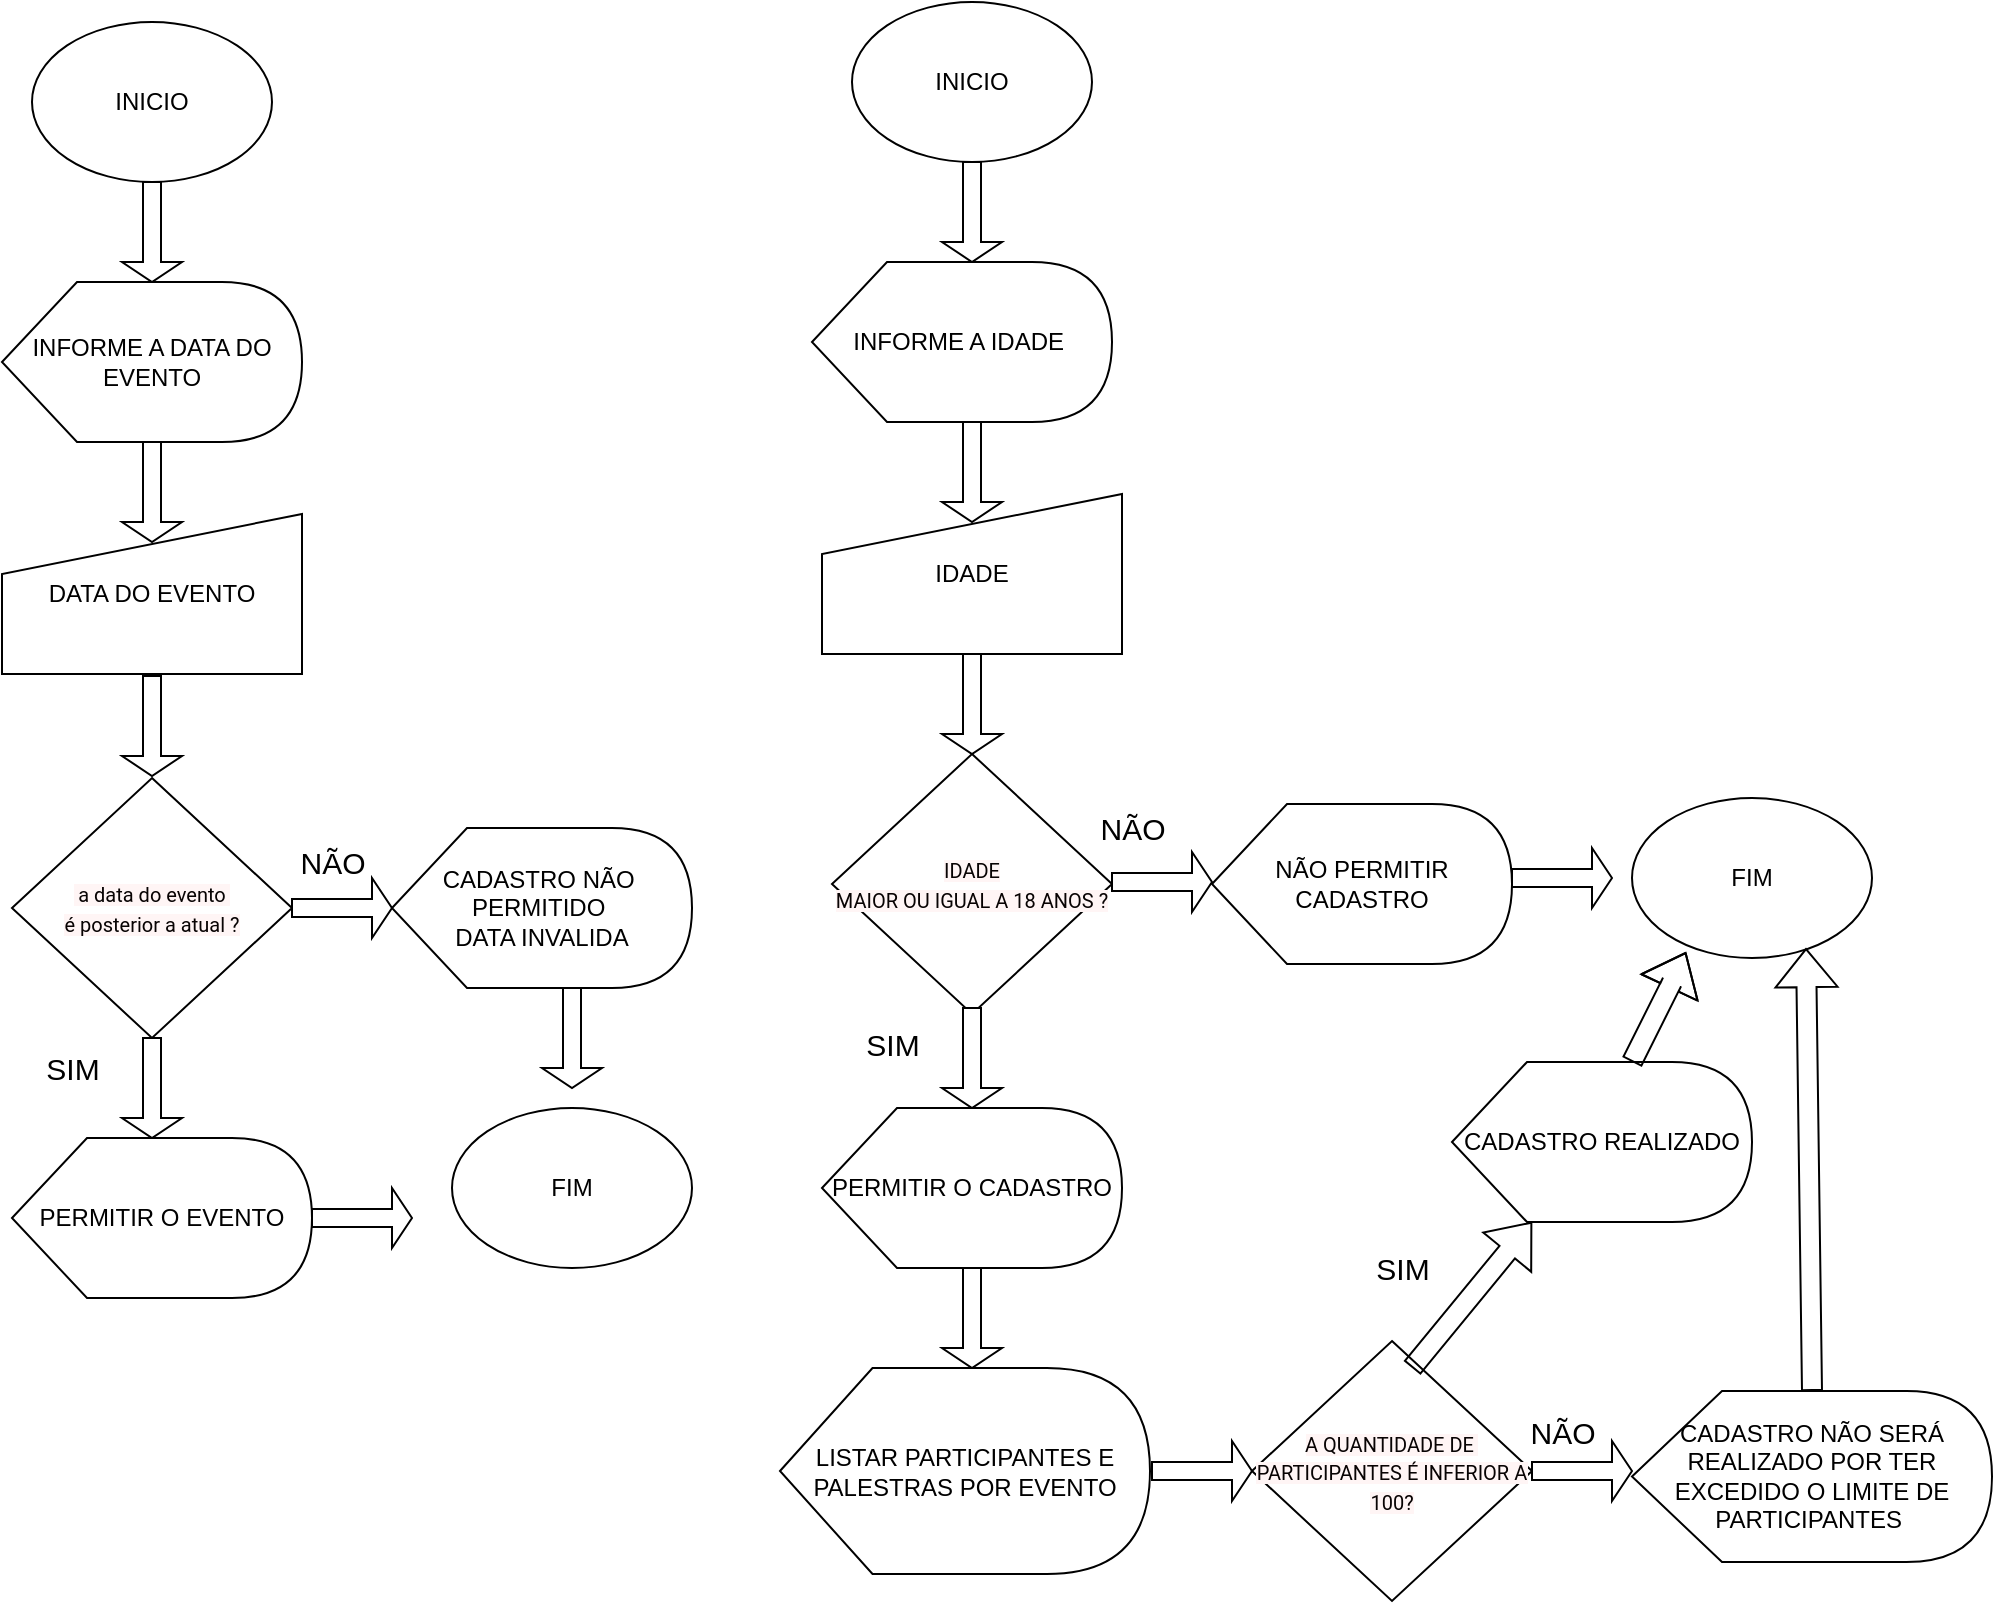 <mxfile version="20.0.3" type="google"><diagram id="7LfB3P1K_VfwQbVFWLCh" name="Page-1"><mxGraphModel dx="868" dy="492" grid="1" gridSize="10" guides="1" tooltips="1" connect="1" arrows="1" fold="1" page="1" pageScale="1" pageWidth="827" pageHeight="1169" math="0" shadow="0"><root><mxCell id="0"/><mxCell id="1" parent="0"/><mxCell id="V6gpN1B-V97LHUSiLysv-1" value="INICIO" style="ellipse;whiteSpace=wrap;html=1;" vertex="1" parent="1"><mxGeometry x="40" y="20" width="120" height="80" as="geometry"/></mxCell><mxCell id="V6gpN1B-V97LHUSiLysv-4" value="" style="shape=singleArrow;direction=south;whiteSpace=wrap;html=1;" vertex="1" parent="1"><mxGeometry x="85" y="100" width="30" height="50" as="geometry"/></mxCell><mxCell id="V6gpN1B-V97LHUSiLysv-5" value="INFORME A DATA DO EVENTO" style="shape=display;whiteSpace=wrap;html=1;" vertex="1" parent="1"><mxGeometry x="25" y="150" width="150" height="80" as="geometry"/></mxCell><mxCell id="V6gpN1B-V97LHUSiLysv-6" value="DATA DO EVENTO" style="shape=manualInput;whiteSpace=wrap;html=1;" vertex="1" parent="1"><mxGeometry x="25" y="266" width="150" height="80" as="geometry"/></mxCell><mxCell id="V6gpN1B-V97LHUSiLysv-8" value="&lt;div style=&quot;&quot;&gt;&lt;font style=&quot;background-color: rgb(255, 245, 245);&quot; color=&quot;#080303&quot; size=&quot;1&quot; face=&quot;Roboto&quot;&gt;&amp;nbsp;a data do evento&amp;nbsp;&lt;/font&gt;&lt;/div&gt;&lt;div style=&quot;&quot;&gt;&lt;font style=&quot;background-color: rgb(255, 245, 245);&quot; color=&quot;#080303&quot; size=&quot;1&quot; face=&quot;Roboto&quot;&gt;é posterior a atual ?&lt;/font&gt;&lt;/div&gt;" style="rhombus;whiteSpace=wrap;html=1;align=center;" vertex="1" parent="1"><mxGeometry x="30" y="398" width="140" height="130" as="geometry"/></mxCell><mxCell id="V6gpN1B-V97LHUSiLysv-10" value="" style="shape=singleArrow;direction=south;whiteSpace=wrap;html=1;" vertex="1" parent="1"><mxGeometry x="85" y="347" width="30" height="50" as="geometry"/></mxCell><mxCell id="V6gpN1B-V97LHUSiLysv-11" value="" style="shape=singleArrow;direction=south;whiteSpace=wrap;html=1;" vertex="1" parent="1"><mxGeometry x="85" y="230" width="30" height="50" as="geometry"/></mxCell><mxCell id="V6gpN1B-V97LHUSiLysv-13" value="" style="shape=singleArrow;direction=south;whiteSpace=wrap;html=1;rotation=-90;" vertex="1" parent="1"><mxGeometry x="180" y="438" width="30" height="50" as="geometry"/></mxCell><mxCell id="V6gpN1B-V97LHUSiLysv-15" value="" style="shape=singleArrow;direction=south;whiteSpace=wrap;html=1;" vertex="1" parent="1"><mxGeometry x="85" y="528" width="30" height="50" as="geometry"/></mxCell><mxCell id="V6gpN1B-V97LHUSiLysv-17" value="CADASTRO NÃO&amp;nbsp;&lt;br&gt;PERMITIDO&amp;nbsp;&lt;br&gt;DATA INVALIDA" style="shape=display;whiteSpace=wrap;html=1;" vertex="1" parent="1"><mxGeometry x="220" y="423" width="150" height="80" as="geometry"/></mxCell><mxCell id="V6gpN1B-V97LHUSiLysv-18" value="PERMITIR O EVENTO" style="shape=display;whiteSpace=wrap;html=1;" vertex="1" parent="1"><mxGeometry x="30" y="578" width="150" height="80" as="geometry"/></mxCell><mxCell id="V6gpN1B-V97LHUSiLysv-19" value="" style="shape=singleArrow;direction=south;whiteSpace=wrap;html=1;" vertex="1" parent="1"><mxGeometry x="295" y="503" width="30" height="50" as="geometry"/></mxCell><mxCell id="V6gpN1B-V97LHUSiLysv-20" value="" style="shape=singleArrow;direction=south;whiteSpace=wrap;html=1;rotation=-90;" vertex="1" parent="1"><mxGeometry x="190" y="593" width="30" height="50" as="geometry"/></mxCell><mxCell id="V6gpN1B-V97LHUSiLysv-21" value="FIM" style="ellipse;whiteSpace=wrap;html=1;" vertex="1" parent="1"><mxGeometry x="250" y="563" width="120" height="80" as="geometry"/></mxCell><mxCell id="V6gpN1B-V97LHUSiLysv-22" value="&lt;font style=&quot;font-size: 15px;&quot;&gt;NÃO&lt;/font&gt;" style="text;html=1;resizable=0;autosize=1;align=center;verticalAlign=middle;points=[];fillColor=none;strokeColor=none;rounded=0;labelBackgroundColor=#FFFFFF;fontSize=9;" vertex="1" parent="1"><mxGeometry x="160" y="425" width="60" height="30" as="geometry"/></mxCell><mxCell id="V6gpN1B-V97LHUSiLysv-23" value="&lt;font style=&quot;font-size: 15px;&quot;&gt;SIM&lt;/font&gt;" style="text;html=1;resizable=0;autosize=1;align=center;verticalAlign=middle;points=[];fillColor=none;strokeColor=none;rounded=0;labelBackgroundColor=#FFFFFF;fontSize=9;" vertex="1" parent="1"><mxGeometry x="35" y="528" width="50" height="30" as="geometry"/></mxCell><mxCell id="V6gpN1B-V97LHUSiLysv-24" value="INICIO" style="ellipse;whiteSpace=wrap;html=1;" vertex="1" parent="1"><mxGeometry x="450" y="10" width="120" height="80" as="geometry"/></mxCell><mxCell id="V6gpN1B-V97LHUSiLysv-25" value="" style="shape=singleArrow;direction=south;whiteSpace=wrap;html=1;" vertex="1" parent="1"><mxGeometry x="495" y="90" width="30" height="50" as="geometry"/></mxCell><mxCell id="V6gpN1B-V97LHUSiLysv-26" value="INFORME A IDADE&amp;nbsp;" style="shape=display;whiteSpace=wrap;html=1;" vertex="1" parent="1"><mxGeometry x="430" y="140" width="150" height="80" as="geometry"/></mxCell><mxCell id="V6gpN1B-V97LHUSiLysv-27" value="IDADE" style="shape=manualInput;whiteSpace=wrap;html=1;" vertex="1" parent="1"><mxGeometry x="435" y="256" width="150" height="80" as="geometry"/></mxCell><mxCell id="V6gpN1B-V97LHUSiLysv-28" value="" style="shape=singleArrow;direction=south;whiteSpace=wrap;html=1;" vertex="1" parent="1"><mxGeometry x="495" y="220" width="30" height="50" as="geometry"/></mxCell><mxCell id="V6gpN1B-V97LHUSiLysv-29" value="" style="shape=singleArrow;direction=south;whiteSpace=wrap;html=1;" vertex="1" parent="1"><mxGeometry x="495" y="336" width="30" height="50" as="geometry"/></mxCell><mxCell id="V6gpN1B-V97LHUSiLysv-32" value="&lt;div style=&quot;&quot;&gt;&lt;font size=&quot;1&quot; face=&quot;Roboto&quot; color=&quot;#080303&quot;&gt;&lt;span style=&quot;background-color: rgb(255, 245, 245);&quot;&gt;IDADE&lt;/span&gt;&lt;/font&gt;&lt;/div&gt;&lt;div style=&quot;&quot;&gt;&lt;font size=&quot;1&quot; face=&quot;Roboto&quot; color=&quot;#080303&quot;&gt;&lt;span style=&quot;background-color: rgb(255, 245, 245);&quot;&gt;MAIOR OU IGUAL A 18 ANOS ?&lt;/span&gt;&lt;/font&gt;&lt;/div&gt;" style="rhombus;whiteSpace=wrap;html=1;align=center;" vertex="1" parent="1"><mxGeometry x="440" y="386" width="140" height="130" as="geometry"/></mxCell><mxCell id="V6gpN1B-V97LHUSiLysv-34" value="" style="shape=singleArrow;direction=south;whiteSpace=wrap;html=1;" vertex="1" parent="1"><mxGeometry x="495" y="513" width="30" height="50" as="geometry"/></mxCell><mxCell id="V6gpN1B-V97LHUSiLysv-37" value="" style="shape=singleArrow;direction=south;whiteSpace=wrap;html=1;rotation=-90;" vertex="1" parent="1"><mxGeometry x="590" y="425" width="30" height="50" as="geometry"/></mxCell><mxCell id="V6gpN1B-V97LHUSiLysv-38" value="&lt;font style=&quot;font-size: 15px;&quot;&gt;NÃO&lt;/font&gt;" style="text;html=1;resizable=0;autosize=1;align=center;verticalAlign=middle;points=[];fillColor=none;strokeColor=none;rounded=0;labelBackgroundColor=#FFFFFF;fontSize=9;" vertex="1" parent="1"><mxGeometry x="560" y="408" width="60" height="30" as="geometry"/></mxCell><mxCell id="V6gpN1B-V97LHUSiLysv-41" value="&lt;font style=&quot;font-size: 15px;&quot;&gt;SIM&lt;/font&gt;" style="text;html=1;resizable=0;autosize=1;align=center;verticalAlign=middle;points=[];fillColor=none;strokeColor=none;rounded=0;labelBackgroundColor=#FFFFFF;fontSize=9;" vertex="1" parent="1"><mxGeometry x="445" y="516" width="50" height="30" as="geometry"/></mxCell><mxCell id="V6gpN1B-V97LHUSiLysv-42" value="PERMITIR O CADASTRO" style="shape=display;whiteSpace=wrap;html=1;" vertex="1" parent="1"><mxGeometry x="435" y="563" width="150" height="80" as="geometry"/></mxCell><mxCell id="V6gpN1B-V97LHUSiLysv-43" value="" style="shape=singleArrow;direction=south;whiteSpace=wrap;html=1;" vertex="1" parent="1"><mxGeometry x="495" y="643" width="30" height="50" as="geometry"/></mxCell><mxCell id="V6gpN1B-V97LHUSiLysv-44" value="LISTAR PARTICIPANTES E PALESTRAS POR EVENTO" style="shape=display;whiteSpace=wrap;html=1;" vertex="1" parent="1"><mxGeometry x="414" y="693" width="185" height="103" as="geometry"/></mxCell><mxCell id="V6gpN1B-V97LHUSiLysv-45" value="" style="shape=singleArrow;direction=south;whiteSpace=wrap;html=1;rotation=-90;" vertex="1" parent="1"><mxGeometry x="790" y="423" width="30" height="50" as="geometry"/></mxCell><mxCell id="V6gpN1B-V97LHUSiLysv-46" value="FIM" style="ellipse;whiteSpace=wrap;html=1;" vertex="1" parent="1"><mxGeometry x="840" y="408" width="120" height="80" as="geometry"/></mxCell><mxCell id="V6gpN1B-V97LHUSiLysv-48" value="" style="shape=singleArrow;direction=south;whiteSpace=wrap;html=1;rotation=-90;" vertex="1" parent="1"><mxGeometry x="610" y="719.5" width="30" height="50" as="geometry"/></mxCell><mxCell id="V6gpN1B-V97LHUSiLysv-49" value="&lt;div style=&quot;&quot;&gt;&lt;font size=&quot;1&quot; face=&quot;Roboto&quot; color=&quot;#080303&quot;&gt;&lt;span style=&quot;background-color: rgb(255, 245, 245);&quot;&gt;A QUANTIDADE DE&amp;nbsp; PARTICIPANTES É INFERIOR A 100?&lt;/span&gt;&lt;/font&gt;&lt;/div&gt;" style="rhombus;whiteSpace=wrap;html=1;align=center;" vertex="1" parent="1"><mxGeometry x="650" y="679.5" width="140" height="130" as="geometry"/></mxCell><mxCell id="V6gpN1B-V97LHUSiLysv-52" value="" style="shape=flexArrow;endArrow=classic;html=1;rounded=0;fontSize=15;fontColor=#080303;" edge="1" parent="1"><mxGeometry width="50" height="50" relative="1" as="geometry"><mxPoint x="730" y="693" as="sourcePoint"/><mxPoint x="790" y="620" as="targetPoint"/></mxGeometry></mxCell><mxCell id="V6gpN1B-V97LHUSiLysv-53" value="&lt;font style=&quot;font-size: 15px;&quot;&gt;SIM&lt;/font&gt;" style="text;html=1;resizable=0;autosize=1;align=center;verticalAlign=middle;points=[];fillColor=none;strokeColor=none;rounded=0;labelBackgroundColor=#FFFFFF;fontSize=9;" vertex="1" parent="1"><mxGeometry x="700" y="628" width="50" height="30" as="geometry"/></mxCell><mxCell id="V6gpN1B-V97LHUSiLysv-54" value="&lt;span style=&quot;color: rgba(0, 0, 0, 0); font-family: monospace; font-size: 0px; text-align: start;&quot;&gt;%3CmxGraphModel%3E%3Croot%3E%3CmxCell%20id%3D%220%22%2F%3E%3CmxCell%20id%3D%221%22%20parent%3D%220%22%2F%3E%3CmxCell%20id%3D%222%22%20value%3D%22CADASTRO%20N%C3%83O%26amp%3Bnbsp%3B%26lt%3Bbr%26gt%3BPERMITIDO%26amp%3Bnbsp%3B%26lt%3Bbr%26gt%3BDATA%20INVALIDA%22%20style%3D%22shape%3Ddisplay%3BwhiteSpace%3Dwrap%3Bhtml%3D1%3B%22%20vertex%3D%221%22%20parent%3D%221%22%3E%3CmxGeometry%20x%3D%22220%22%20y%3D%22423%22%20width%3D%22150%22%20height%3D%2280%22%20as%3D%22geometry%22%2F%3E%3C%2FmxCell%3E%3C%2Froot%3E%3C%2FmxGraphModel%3E&lt;/span&gt;NÃO PERMITIR CADASTRO" style="shape=display;whiteSpace=wrap;html=1;" vertex="1" parent="1"><mxGeometry x="630" y="411" width="150" height="80" as="geometry"/></mxCell><mxCell id="V6gpN1B-V97LHUSiLysv-55" value="&lt;span style=&quot;color: rgba(0, 0, 0, 0); font-family: monospace; font-size: 0px; text-align: start;&quot;&gt;%3CmxGraphModel%3E%3Croot%3E%3CmxCell%20id%3D%220%22%2F%3E%3CmxCell%20id%3D%221%22%20parent%3D%220%22%2F%3E%3CmxCell%20id%3D%222%22%20value%3D%22CADASTRO%20N%C3%83O%26amp%3Bnbsp%3B%26lt%3Bbr%26gt%3BPERMITIDO%26amp%3Bnbsp%3B%26lt%3Bbr%26gt%3BDATA%20INVALIDA%22%20style%3D%22shape%3Ddisplay%3BwhiteSpace%3Dwrap%3Bhtml%3D1%3B%22%20vertex%3D%221%22%20parent%3D%221%22%3E%3CmxGeometry%20x%3D%22220%22%20y%3D%22423%22%20width%3D%22150%22%20height%3D%2280%22%20as%3D%22geometry%22%2F%3E%3C%2FmxCell%3E%3C%2Froot%3E%3C%2FmxGraphModel%3E&lt;/span&gt;CADASTRO REALIZADO" style="shape=display;whiteSpace=wrap;html=1;" vertex="1" parent="1"><mxGeometry x="750" y="540" width="150" height="80" as="geometry"/></mxCell><mxCell id="V6gpN1B-V97LHUSiLysv-56" value="" style="shape=flexArrow;endArrow=classic;html=1;rounded=0;fontSize=15;fontColor=#080303;entryX=0.225;entryY=0.963;entryDx=0;entryDy=0;entryPerimeter=0;" edge="1" parent="1" target="V6gpN1B-V97LHUSiLysv-46"><mxGeometry width="50" height="50" relative="1" as="geometry"><mxPoint x="840" y="540" as="sourcePoint"/><mxPoint x="900" y="473" as="targetPoint"/><Array as="points"><mxPoint x="860" y="500"/></Array></mxGeometry></mxCell><mxCell id="V6gpN1B-V97LHUSiLysv-58" value="" style="shape=singleArrow;direction=south;whiteSpace=wrap;html=1;rotation=-90;" vertex="1" parent="1"><mxGeometry x="800" y="719.5" width="30" height="50" as="geometry"/></mxCell><mxCell id="V6gpN1B-V97LHUSiLysv-59" value="&lt;font style=&quot;font-size: 15px;&quot;&gt;NÃO&lt;/font&gt;" style="text;html=1;resizable=0;autosize=1;align=center;verticalAlign=middle;points=[];fillColor=none;strokeColor=none;rounded=0;labelBackgroundColor=#FFFFFF;fontSize=9;" vertex="1" parent="1"><mxGeometry x="775" y="710" width="60" height="30" as="geometry"/></mxCell><mxCell id="V6gpN1B-V97LHUSiLysv-60" value="CADASTRO NÃO SERÁ REALIZADO POR TER EXCEDIDO O LIMITE DE PARTICIPANTES&amp;nbsp;" style="shape=display;whiteSpace=wrap;html=1;" vertex="1" parent="1"><mxGeometry x="840" y="704.5" width="180" height="85.5" as="geometry"/></mxCell><mxCell id="V6gpN1B-V97LHUSiLysv-61" value="" style="shape=flexArrow;endArrow=classic;html=1;rounded=0;fontSize=15;fontColor=#080303;entryX=0.725;entryY=0.938;entryDx=0;entryDy=0;entryPerimeter=0;" edge="1" parent="1" target="V6gpN1B-V97LHUSiLysv-46"><mxGeometry width="50" height="50" relative="1" as="geometry"><mxPoint x="930" y="704.5" as="sourcePoint"/><mxPoint x="990" y="631.5" as="targetPoint"/></mxGeometry></mxCell></root></mxGraphModel></diagram></mxfile>